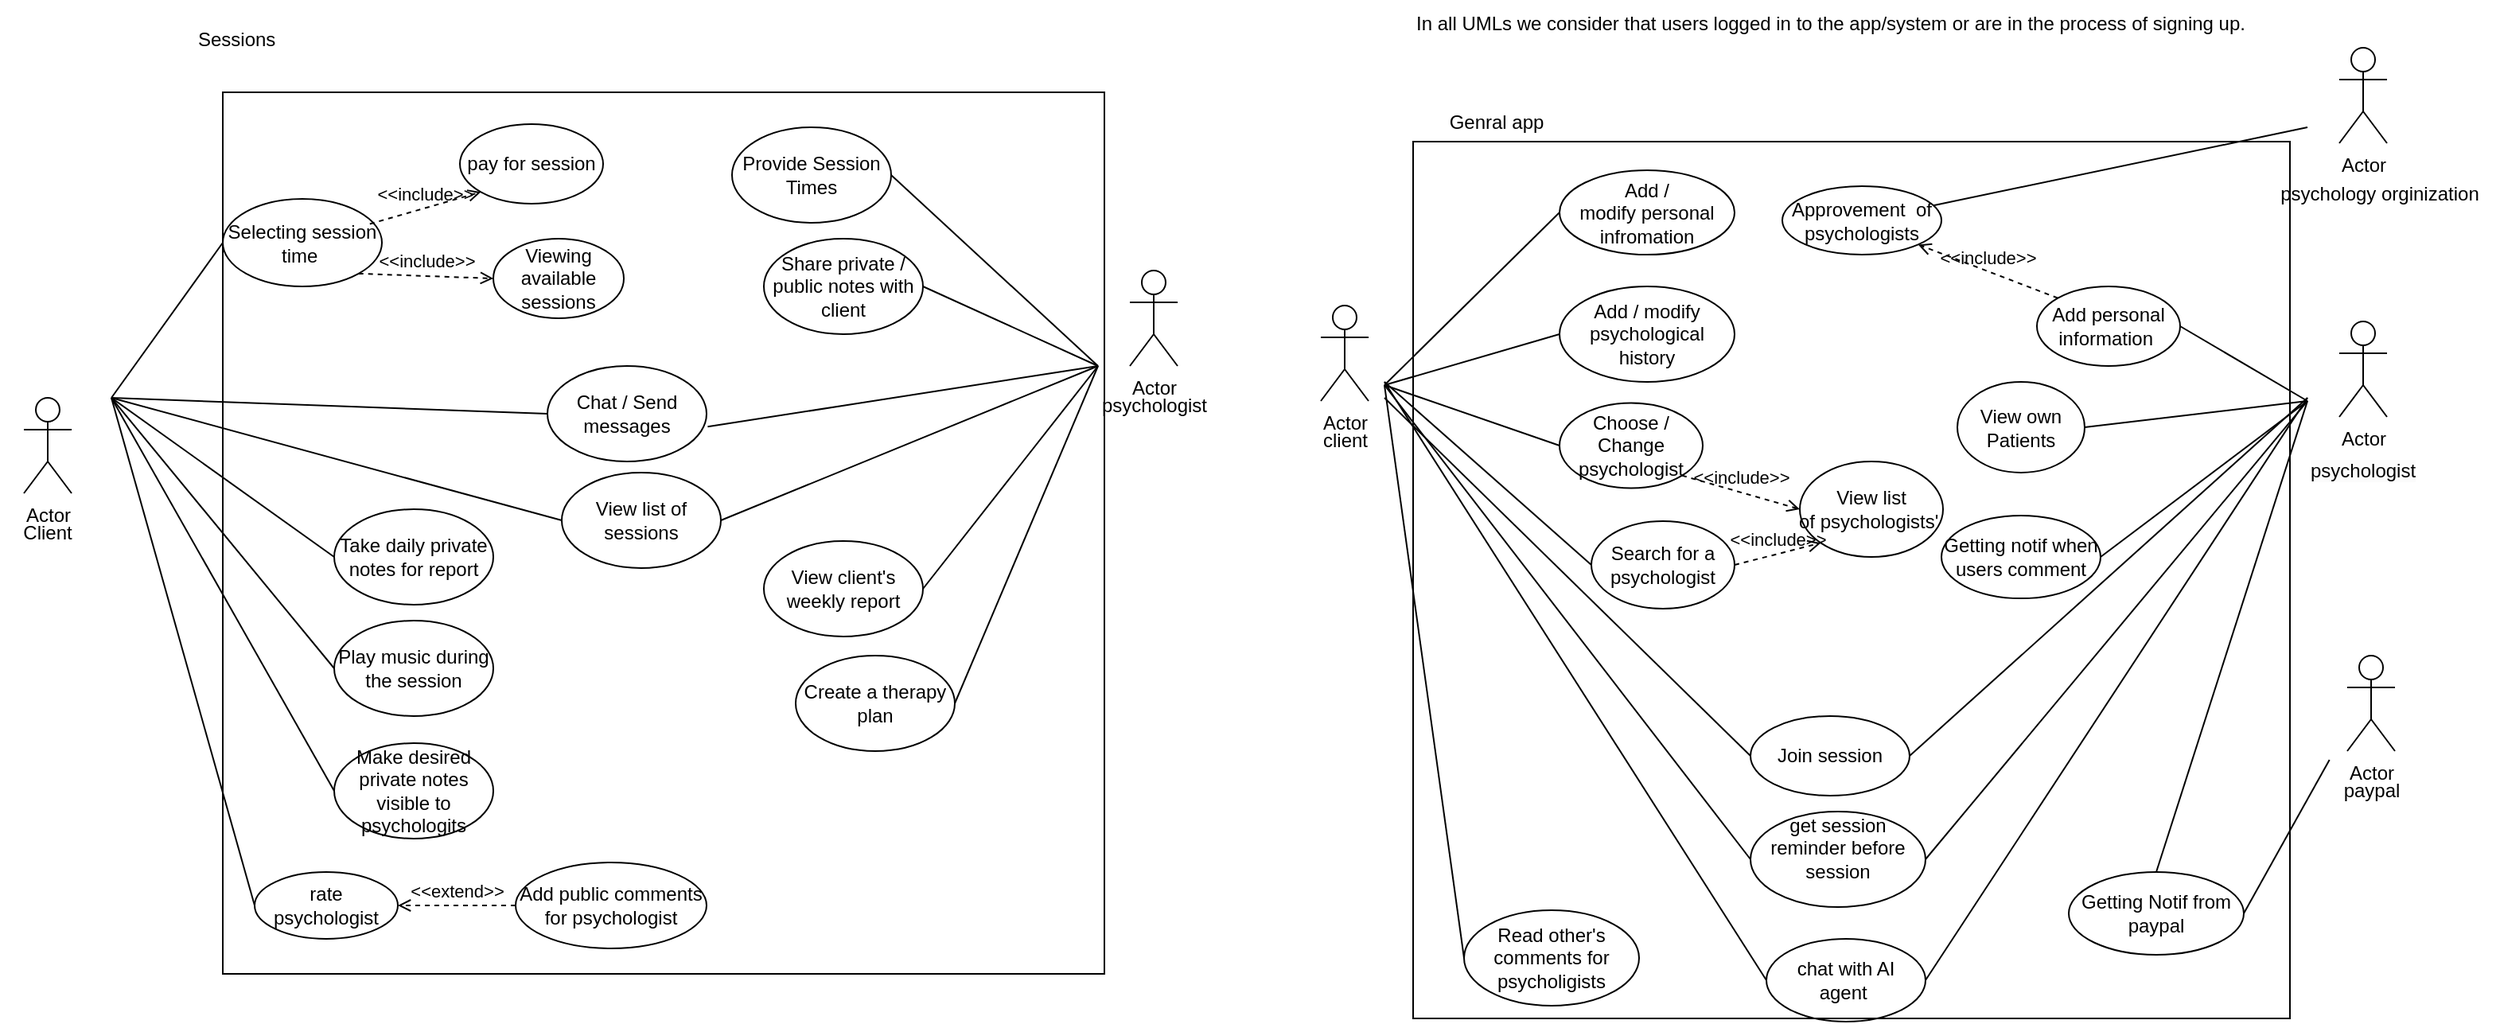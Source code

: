 <mxfile version="25.0.3">
  <diagram name="Page-1" id="b5b7bab2-c9e2-2cf4-8b2a-24fd1a2a6d21">
    <mxGraphModel dx="954" dy="2977" grid="1" gridSize="10" guides="1" tooltips="1" connect="1" arrows="1" fold="1" page="1" pageScale="1" pageWidth="827" pageHeight="1169" background="none" math="0" shadow="0">
      <root>
        <mxCell id="0" />
        <mxCell id="1" parent="0" />
        <mxCell id="3qdfxk0Ov2vLYJv6HYns-1" value="Actor" style="shape=umlActor;verticalLabelPosition=bottom;verticalAlign=top;html=1;outlineConnect=0;" parent="1" vertex="1">
          <mxGeometry x="35" y="-2050" width="30" height="60" as="geometry" />
        </mxCell>
        <mxCell id="3qdfxk0Ov2vLYJv6HYns-5" value="&lt;span style=&quot;color: rgba(0, 0, 0, 0); font-family: monospace; font-size: 0px; text-align: start; text-wrap-mode: nowrap;&quot;&gt;%3CmxGraphModel%3E%3Croot%3E%3CmxCell%20id%3D%220%22%2F%3E%3CmxCell%20id%3D%221%22%20parent%3D%220%22%2F%3E%3CmxCell%20id%3D%222%22%20value%3D%22%22%20style%3D%22ellipse%3BwhiteSpace%3Dwrap%3Bhtml%3D1%3BfillColor%3Dnone%3B%22%20vertex%3D%221%22%20parent%3D%221%22%3E%3CmxGeometry%20x%3D%22270%22%20y%3D%22-810%22%20width%3D%22100%22%20height%3D%2260%22%20as%3D%22geometry%22%2F%3E%3C%2FmxCell%3E%3C%2Froot%3E%3C%2FmxGraphModel%3E&lt;/span&gt;" style="whiteSpace=wrap;html=1;aspect=fixed;fillColor=none;" parent="1" vertex="1">
          <mxGeometry x="160" y="-2242" width="554" height="554" as="geometry" />
        </mxCell>
        <mxCell id="3qdfxk0Ov2vLYJv6HYns-9" value="Client" style="text;html=1;align=center;verticalAlign=middle;whiteSpace=wrap;rounded=0;" parent="1" vertex="1">
          <mxGeometry x="20" y="-1980" width="60" height="30" as="geometry" />
        </mxCell>
        <mxCell id="3qdfxk0Ov2vLYJv6HYns-10" value="Actor" style="shape=umlActor;verticalLabelPosition=bottom;verticalAlign=top;html=1;outlineConnect=0;" parent="1" vertex="1">
          <mxGeometry x="730" y="-2130" width="30" height="60" as="geometry" />
        </mxCell>
        <mxCell id="3qdfxk0Ov2vLYJv6HYns-12" value="psychologist" style="text;html=1;align=center;verticalAlign=middle;resizable=0;points=[];autosize=1;strokeColor=none;fillColor=none;" parent="1" vertex="1">
          <mxGeometry x="700" y="-2060" width="90" height="30" as="geometry" />
        </mxCell>
        <mxCell id="3qdfxk0Ov2vLYJv6HYns-14" value="Sessions&amp;nbsp;" style="text;html=1;align=center;verticalAlign=middle;resizable=0;points=[];autosize=1;strokeColor=none;fillColor=none;" parent="1" vertex="1">
          <mxGeometry x="130" y="-2290" width="80" height="30" as="geometry" />
        </mxCell>
        <mxCell id="3qdfxk0Ov2vLYJv6HYns-16" value="Selecting session time&amp;nbsp;" style="ellipse;whiteSpace=wrap;html=1;fillColor=none;" parent="1" vertex="1">
          <mxGeometry x="160" y="-2175" width="100" height="55" as="geometry" />
        </mxCell>
        <mxCell id="3qdfxk0Ov2vLYJv6HYns-18" value="View list of sessions" style="ellipse;whiteSpace=wrap;html=1;fillColor=none;" parent="1" vertex="1">
          <mxGeometry x="373" y="-2003" width="100" height="60" as="geometry" />
        </mxCell>
        <mxCell id="3qdfxk0Ov2vLYJv6HYns-19" value="Play music during the session" style="ellipse;whiteSpace=wrap;html=1;fillColor=none;" parent="1" vertex="1">
          <mxGeometry x="230" y="-1910" width="100" height="60" as="geometry" />
        </mxCell>
        <mxCell id="3qdfxk0Ov2vLYJv6HYns-20" value="Take daily private notes for report" style="ellipse;whiteSpace=wrap;html=1;fillColor=none;" parent="1" vertex="1">
          <mxGeometry x="230" y="-1980" width="100" height="60" as="geometry" />
        </mxCell>
        <mxCell id="3qdfxk0Ov2vLYJv6HYns-21" value="Make desired private notes visible to psychologits" style="ellipse;whiteSpace=wrap;html=1;fillColor=none;" parent="1" vertex="1">
          <mxGeometry x="230" y="-1833" width="100" height="60" as="geometry" />
        </mxCell>
        <mxCell id="3qdfxk0Ov2vLYJv6HYns-22" value="Chat / Send messages" style="ellipse;whiteSpace=wrap;html=1;fillColor=none;" parent="1" vertex="1">
          <mxGeometry x="364" y="-2070" width="100" height="60" as="geometry" />
        </mxCell>
        <mxCell id="3qdfxk0Ov2vLYJv6HYns-24" value="Share private / public notes with client" style="ellipse;whiteSpace=wrap;html=1;fillColor=none;" parent="1" vertex="1">
          <mxGeometry x="500" y="-2150" width="100" height="60" as="geometry" />
        </mxCell>
        <mxCell id="3qdfxk0Ov2vLYJv6HYns-25" value="View client&#39;s weekly report" style="ellipse;whiteSpace=wrap;html=1;fillColor=none;" parent="1" vertex="1">
          <mxGeometry x="500" y="-1960" width="100" height="60" as="geometry" />
        </mxCell>
        <mxCell id="3qdfxk0Ov2vLYJv6HYns-27" value="Create a therapy plan" style="ellipse;whiteSpace=wrap;html=1;fillColor=none;" parent="1" vertex="1">
          <mxGeometry x="520" y="-1888" width="100" height="60" as="geometry" />
        </mxCell>
        <mxCell id="3qdfxk0Ov2vLYJv6HYns-28" value="Provide Session Times" style="ellipse;whiteSpace=wrap;html=1;fillColor=none;" parent="1" vertex="1">
          <mxGeometry x="480" y="-2220" width="100" height="60" as="geometry" />
        </mxCell>
        <mxCell id="3qdfxk0Ov2vLYJv6HYns-29" value="" style="endArrow=none;html=1;rounded=0;entryX=0;entryY=0.5;entryDx=0;entryDy=0;" parent="1" target="3qdfxk0Ov2vLYJv6HYns-16" edge="1">
          <mxGeometry width="50" height="50" relative="1" as="geometry">
            <mxPoint x="90" y="-2050" as="sourcePoint" />
            <mxPoint x="420" y="-2000" as="targetPoint" />
          </mxGeometry>
        </mxCell>
        <mxCell id="3qdfxk0Ov2vLYJv6HYns-32" value="" style="endArrow=none;html=1;rounded=0;entryX=0;entryY=0.5;entryDx=0;entryDy=0;" parent="1" target="3qdfxk0Ov2vLYJv6HYns-18" edge="1">
          <mxGeometry width="50" height="50" relative="1" as="geometry">
            <mxPoint x="90" y="-2050" as="sourcePoint" />
            <mxPoint x="220" y="-2080" as="targetPoint" />
          </mxGeometry>
        </mxCell>
        <mxCell id="3qdfxk0Ov2vLYJv6HYns-33" value="" style="endArrow=none;html=1;rounded=0;entryX=0;entryY=0.5;entryDx=0;entryDy=0;" parent="1" target="3qdfxk0Ov2vLYJv6HYns-19" edge="1">
          <mxGeometry width="50" height="50" relative="1" as="geometry">
            <mxPoint x="90" y="-2050" as="sourcePoint" />
            <mxPoint x="220" y="-2010" as="targetPoint" />
          </mxGeometry>
        </mxCell>
        <mxCell id="3qdfxk0Ov2vLYJv6HYns-34" value="" style="endArrow=none;html=1;rounded=0;entryX=0;entryY=0.5;entryDx=0;entryDy=0;" parent="1" target="3qdfxk0Ov2vLYJv6HYns-20" edge="1">
          <mxGeometry width="50" height="50" relative="1" as="geometry">
            <mxPoint x="90" y="-2050" as="sourcePoint" />
            <mxPoint x="210" y="-1930" as="targetPoint" />
          </mxGeometry>
        </mxCell>
        <mxCell id="3qdfxk0Ov2vLYJv6HYns-35" value="" style="endArrow=none;html=1;rounded=0;entryX=0;entryY=0.5;entryDx=0;entryDy=0;" parent="1" target="3qdfxk0Ov2vLYJv6HYns-21" edge="1">
          <mxGeometry width="50" height="50" relative="1" as="geometry">
            <mxPoint x="90" y="-2050" as="sourcePoint" />
            <mxPoint x="210" y="-1800" as="targetPoint" />
          </mxGeometry>
        </mxCell>
        <mxCell id="3qdfxk0Ov2vLYJv6HYns-36" value="" style="endArrow=none;html=1;rounded=0;exitX=1;exitY=0.5;exitDx=0;exitDy=0;" parent="1" source="3qdfxk0Ov2vLYJv6HYns-28" edge="1">
          <mxGeometry width="50" height="50" relative="1" as="geometry">
            <mxPoint x="360" y="-1980" as="sourcePoint" />
            <mxPoint x="710" y="-2070" as="targetPoint" />
          </mxGeometry>
        </mxCell>
        <mxCell id="3qdfxk0Ov2vLYJv6HYns-38" value="" style="endArrow=none;html=1;rounded=0;exitX=1;exitY=0.5;exitDx=0;exitDy=0;" parent="1" source="3qdfxk0Ov2vLYJv6HYns-24" edge="1">
          <mxGeometry width="50" height="50" relative="1" as="geometry">
            <mxPoint x="590" y="-2100" as="sourcePoint" />
            <mxPoint x="710" y="-2070" as="targetPoint" />
          </mxGeometry>
        </mxCell>
        <mxCell id="3qdfxk0Ov2vLYJv6HYns-41" value="" style="endArrow=none;html=1;rounded=0;exitX=1;exitY=0.5;exitDx=0;exitDy=0;" parent="1" source="3qdfxk0Ov2vLYJv6HYns-27" edge="1">
          <mxGeometry width="50" height="50" relative="1" as="geometry">
            <mxPoint x="590" y="-1800" as="sourcePoint" />
            <mxPoint x="710" y="-2070" as="targetPoint" />
          </mxGeometry>
        </mxCell>
        <mxCell id="3qdfxk0Ov2vLYJv6HYns-42" value="" style="endArrow=none;html=1;rounded=0;exitX=1.007;exitY=0.636;exitDx=0;exitDy=0;exitPerimeter=0;" parent="1" source="3qdfxk0Ov2vLYJv6HYns-22" edge="1">
          <mxGeometry width="50" height="50" relative="1" as="geometry">
            <mxPoint x="360" y="-1980" as="sourcePoint" />
            <mxPoint x="710" y="-2070" as="targetPoint" />
          </mxGeometry>
        </mxCell>
        <mxCell id="3qdfxk0Ov2vLYJv6HYns-43" value="" style="endArrow=none;html=1;rounded=0;exitX=0;exitY=0.5;exitDx=0;exitDy=0;" parent="1" source="3qdfxk0Ov2vLYJv6HYns-22" edge="1">
          <mxGeometry width="50" height="50" relative="1" as="geometry">
            <mxPoint x="450" y="-2090" as="sourcePoint" />
            <mxPoint x="90" y="-2050" as="targetPoint" />
          </mxGeometry>
        </mxCell>
        <mxCell id="3qdfxk0Ov2vLYJv6HYns-44" value="" style="endArrow=none;html=1;rounded=0;exitX=1;exitY=0.5;exitDx=0;exitDy=0;" parent="1" source="3qdfxk0Ov2vLYJv6HYns-18" edge="1">
          <mxGeometry width="50" height="50" relative="1" as="geometry">
            <mxPoint x="450" y="-2090" as="sourcePoint" />
            <mxPoint x="710" y="-2070" as="targetPoint" />
          </mxGeometry>
        </mxCell>
        <mxCell id="3qdfxk0Ov2vLYJv6HYns-49" value="&lt;span style=&quot;color: rgba(0, 0, 0, 0); font-family: monospace; font-size: 0px; text-align: start; text-wrap-mode: nowrap;&quot;&gt;%3CmxGraphModel%3E%3Croot%3E%3CmxCell%20id%3D%220%22%2F%3E%3CmxCell%20id%3D%221%22%20parent%3D%220%22%2F%3E%3CmxCell%20id%3D%222%22%20value%3D%22Add%20personal%20information%26amp%3Bnbsp%3B%22%20style%3D%22ellipse%3BwhiteSpace%3Dwrap%3Bhtml%3D1%3BfillColor%3Dnone%3B%22%20vertex%3D%221%22%20parent%3D%221%22%3E%3CmxGeometry%20x%3D%221360%22%20y%3D%22-1080%22%20width%3D%22120%22%20height%3D%2270%22%20as%3D%22geometry%22%2F%3E%3C%2FmxCell%3E%3C%2Froot%3E%3C%2FmxGraphModel%3E&lt;/span&gt;" style="whiteSpace=wrap;html=1;aspect=fixed;fillColor=none;" parent="1" vertex="1">
          <mxGeometry x="908" y="-2211" width="551" height="551" as="geometry" />
        </mxCell>
        <mxCell id="3qdfxk0Ov2vLYJv6HYns-50" value="Actor" style="shape=umlActor;verticalLabelPosition=bottom;verticalAlign=top;html=1;outlineConnect=0;" parent="1" vertex="1">
          <mxGeometry x="850" y="-2108" width="30" height="60" as="geometry" />
        </mxCell>
        <mxCell id="3qdfxk0Ov2vLYJv6HYns-52" value="client" style="text;html=1;align=center;verticalAlign=middle;resizable=0;points=[];autosize=1;strokeColor=none;fillColor=none;" parent="1" vertex="1">
          <mxGeometry x="840" y="-2038" width="50" height="30" as="geometry" />
        </mxCell>
        <mxCell id="3qdfxk0Ov2vLYJv6HYns-53" value="Actor" style="shape=umlActor;verticalLabelPosition=bottom;verticalAlign=top;html=1;outlineConnect=0;" parent="1" vertex="1">
          <mxGeometry x="1490" y="-2098" width="30" height="60" as="geometry" />
        </mxCell>
        <mxCell id="3qdfxk0Ov2vLYJv6HYns-54" value="&lt;span style=&quot;color: rgb(0, 0, 0); font-family: Helvetica; font-size: 12px; font-style: normal; font-variant-ligatures: normal; font-variant-caps: normal; font-weight: 400; letter-spacing: normal; orphans: 2; text-align: center; text-indent: 0px; text-transform: none; widows: 2; word-spacing: 0px; -webkit-text-stroke-width: 0px; white-space: nowrap; background-color: rgb(251, 251, 251); text-decoration-thickness: initial; text-decoration-style: initial; text-decoration-color: initial; display: inline !important; float: none;&quot;&gt;psychologist&lt;/span&gt;" style="text;whiteSpace=wrap;html=1;" parent="1" vertex="1">
          <mxGeometry x="1470" y="-2018" width="80" height="40" as="geometry" />
        </mxCell>
        <mxCell id="3qdfxk0Ov2vLYJv6HYns-55" value="Genral app" style="text;html=1;align=center;verticalAlign=middle;resizable=0;points=[];autosize=1;strokeColor=none;fillColor=none;" parent="1" vertex="1">
          <mxGeometry x="920" y="-2238" width="80" height="30" as="geometry" />
        </mxCell>
        <mxCell id="3qdfxk0Ov2vLYJv6HYns-56" value="Add / modify&amp;nbsp;personal infromation" style="ellipse;whiteSpace=wrap;html=1;fillColor=none;" parent="1" vertex="1">
          <mxGeometry x="1000" y="-2193" width="110" height="53" as="geometry" />
        </mxCell>
        <mxCell id="3qdfxk0Ov2vLYJv6HYns-57" value="Add / modify psychological history" style="ellipse;whiteSpace=wrap;html=1;fillColor=none;" parent="1" vertex="1">
          <mxGeometry x="1000" y="-2120" width="110" height="60" as="geometry" />
        </mxCell>
        <mxCell id="3qdfxk0Ov2vLYJv6HYns-59" value="View list of&amp;nbsp;&lt;span style=&quot;background-color: initial;&quot;&gt;psychologists&#39;&amp;nbsp;&lt;/span&gt;" style="ellipse;whiteSpace=wrap;html=1;fillColor=none;" parent="1" vertex="1">
          <mxGeometry x="1151" y="-2010" width="90" height="60" as="geometry" />
        </mxCell>
        <mxCell id="3qdfxk0Ov2vLYJv6HYns-60" value="Read other&#39;s comments for psycholigists" style="ellipse;whiteSpace=wrap;html=1;fillColor=none;" parent="1" vertex="1">
          <mxGeometry x="940" y="-1728" width="110" height="60" as="geometry" />
        </mxCell>
        <mxCell id="3qdfxk0Ov2vLYJv6HYns-61" value="Add public comments for psychologist" style="ellipse;whiteSpace=wrap;html=1;fillColor=none;" parent="1" vertex="1">
          <mxGeometry x="344" y="-1758" width="120" height="54" as="geometry" />
        </mxCell>
        <mxCell id="3qdfxk0Ov2vLYJv6HYns-62" value="" style="endArrow=none;html=1;rounded=0;entryX=0;entryY=0.5;entryDx=0;entryDy=0;" parent="1" target="3qdfxk0Ov2vLYJv6HYns-75" edge="1">
          <mxGeometry width="50" height="50" relative="1" as="geometry">
            <mxPoint x="90" y="-2050" as="sourcePoint" />
            <mxPoint x="120" y="-1650" as="targetPoint" />
          </mxGeometry>
        </mxCell>
        <mxCell id="3qdfxk0Ov2vLYJv6HYns-63" value="Add personal information&amp;nbsp;" style="ellipse;whiteSpace=wrap;html=1;fillColor=none;" parent="1" vertex="1">
          <mxGeometry x="1300" y="-2120" width="90" height="50" as="geometry" />
        </mxCell>
        <mxCell id="3qdfxk0Ov2vLYJv6HYns-64" value="View own Patients" style="ellipse;whiteSpace=wrap;html=1;fillColor=none;" parent="1" vertex="1">
          <mxGeometry x="1250" y="-2060" width="80" height="57" as="geometry" />
        </mxCell>
        <mxCell id="3qdfxk0Ov2vLYJv6HYns-65" value="Getting Notif from paypal" style="ellipse;whiteSpace=wrap;html=1;fillColor=none;" parent="1" vertex="1">
          <mxGeometry x="1320" y="-1752" width="110" height="52" as="geometry" />
        </mxCell>
        <mxCell id="3qdfxk0Ov2vLYJv6HYns-66" value="Getting notif when users comment" style="ellipse;whiteSpace=wrap;html=1;fillColor=none;" parent="1" vertex="1">
          <mxGeometry x="1240" y="-1976" width="100" height="52" as="geometry" />
        </mxCell>
        <mxCell id="3qdfxk0Ov2vLYJv6HYns-67" value="" style="endArrow=none;html=1;rounded=0;entryX=0;entryY=0.5;entryDx=0;entryDy=0;" parent="1" target="3qdfxk0Ov2vLYJv6HYns-56" edge="1">
          <mxGeometry width="50" height="50" relative="1" as="geometry">
            <mxPoint x="890" y="-2058" as="sourcePoint" />
            <mxPoint x="1200" y="-1998" as="targetPoint" />
          </mxGeometry>
        </mxCell>
        <mxCell id="3qdfxk0Ov2vLYJv6HYns-68" value="" style="endArrow=none;html=1;rounded=0;entryX=0;entryY=0.5;entryDx=0;entryDy=0;" parent="1" target="3qdfxk0Ov2vLYJv6HYns-57" edge="1">
          <mxGeometry width="50" height="50" relative="1" as="geometry">
            <mxPoint x="890" y="-2058" as="sourcePoint" />
            <mxPoint x="1000" y="-2133" as="targetPoint" />
          </mxGeometry>
        </mxCell>
        <mxCell id="3qdfxk0Ov2vLYJv6HYns-70" value="" style="endArrow=none;html=1;rounded=0;entryX=0;entryY=0.5;entryDx=0;entryDy=0;" parent="1" target="3qdfxk0Ov2vLYJv6HYns-60" edge="1">
          <mxGeometry width="50" height="50" relative="1" as="geometry">
            <mxPoint x="890" y="-2058" as="sourcePoint" />
            <mxPoint x="990" y="-1940.5" as="targetPoint" />
          </mxGeometry>
        </mxCell>
        <mxCell id="3qdfxk0Ov2vLYJv6HYns-71" value="" style="endArrow=none;html=1;rounded=0;exitX=1;exitY=0.5;exitDx=0;exitDy=0;" parent="1" source="3qdfxk0Ov2vLYJv6HYns-63" edge="1">
          <mxGeometry width="50" height="50" relative="1" as="geometry">
            <mxPoint x="1150" y="-1898" as="sourcePoint" />
            <mxPoint x="1470" y="-2048" as="targetPoint" />
          </mxGeometry>
        </mxCell>
        <mxCell id="3qdfxk0Ov2vLYJv6HYns-72" value="" style="endArrow=none;html=1;rounded=0;exitX=1;exitY=0.5;exitDx=0;exitDy=0;" parent="1" source="3qdfxk0Ov2vLYJv6HYns-64" edge="1">
          <mxGeometry width="50" height="50" relative="1" as="geometry">
            <mxPoint x="1400" y="-2123" as="sourcePoint" />
            <mxPoint x="1470" y="-2048" as="targetPoint" />
          </mxGeometry>
        </mxCell>
        <mxCell id="3qdfxk0Ov2vLYJv6HYns-73" value="" style="endArrow=none;html=1;rounded=0;exitX=0.5;exitY=0;exitDx=0;exitDy=0;" parent="1" source="3qdfxk0Ov2vLYJv6HYns-65" edge="1">
          <mxGeometry width="50" height="50" relative="1" as="geometry">
            <mxPoint x="1400" y="-2043" as="sourcePoint" />
            <mxPoint x="1470" y="-2048" as="targetPoint" />
          </mxGeometry>
        </mxCell>
        <mxCell id="3qdfxk0Ov2vLYJv6HYns-74" value="" style="endArrow=none;html=1;rounded=0;exitX=1;exitY=0.5;exitDx=0;exitDy=0;" parent="1" source="3qdfxk0Ov2vLYJv6HYns-66" edge="1">
          <mxGeometry width="50" height="50" relative="1" as="geometry">
            <mxPoint x="1410" y="-1953" as="sourcePoint" />
            <mxPoint x="1470" y="-2048" as="targetPoint" />
          </mxGeometry>
        </mxCell>
        <mxCell id="3qdfxk0Ov2vLYJv6HYns-75" value="rate psychologist" style="ellipse;whiteSpace=wrap;html=1;fillColor=none;" parent="1" vertex="1">
          <mxGeometry x="180" y="-1752" width="90" height="42" as="geometry" />
        </mxCell>
        <mxCell id="3qdfxk0Ov2vLYJv6HYns-81" value="" style="endArrow=none;html=1;rounded=0;entryX=1;entryY=0.5;entryDx=0;entryDy=0;" parent="1" target="3qdfxk0Ov2vLYJv6HYns-25" edge="1">
          <mxGeometry width="50" height="50" relative="1" as="geometry">
            <mxPoint x="710" y="-2070" as="sourcePoint" />
            <mxPoint x="480" y="-1920" as="targetPoint" />
          </mxGeometry>
        </mxCell>
        <object label="Actor" id="3qdfxk0Ov2vLYJv6HYns-82">
          <mxCell style="shape=umlActor;verticalLabelPosition=bottom;verticalAlign=top;html=1;outlineConnect=0;" parent="1" vertex="1">
            <mxGeometry x="1490" y="-2270" width="30" height="60" as="geometry" />
          </mxCell>
        </object>
        <mxCell id="3qdfxk0Ov2vLYJv6HYns-83" value="psychology orginization" style="text;html=1;align=center;verticalAlign=middle;resizable=0;points=[];autosize=1;strokeColor=none;fillColor=none;" parent="1" vertex="1">
          <mxGeometry x="1440" y="-2193" width="150" height="30" as="geometry" />
        </mxCell>
        <mxCell id="3qdfxk0Ov2vLYJv6HYns-84" value="" style="endArrow=none;html=1;rounded=0;" parent="1" edge="1" target="Et2RpNywYfm6Bo9JoJb3-6">
          <mxGeometry width="50" height="50" relative="1" as="geometry">
            <mxPoint x="1470" y="-2220" as="sourcePoint" />
            <mxPoint x="1460" y="-2208" as="targetPoint" />
          </mxGeometry>
        </mxCell>
        <mxCell id="3qdfxk0Ov2vLYJv6HYns-88" value="Actor" style="shape=umlActor;verticalLabelPosition=bottom;verticalAlign=top;html=1;outlineConnect=0;" parent="1" vertex="1">
          <mxGeometry x="1495" y="-1888" width="30" height="60" as="geometry" />
        </mxCell>
        <mxCell id="3qdfxk0Ov2vLYJv6HYns-89" value="paypal" style="text;html=1;align=center;verticalAlign=middle;resizable=0;points=[];autosize=1;strokeColor=none;fillColor=none;" parent="1" vertex="1">
          <mxGeometry x="1480" y="-1818" width="60" height="30" as="geometry" />
        </mxCell>
        <mxCell id="3qdfxk0Ov2vLYJv6HYns-90" value="" style="endArrow=none;html=1;rounded=0;entryX=0.064;entryY=-0.151;entryDx=0;entryDy=0;entryPerimeter=0;exitX=1;exitY=0.5;exitDx=0;exitDy=0;" parent="1" source="3qdfxk0Ov2vLYJv6HYns-65" target="3qdfxk0Ov2vLYJv6HYns-89" edge="1">
          <mxGeometry width="50" height="50" relative="1" as="geometry">
            <mxPoint x="1180" y="-1848" as="sourcePoint" />
            <mxPoint x="1230" y="-1898" as="targetPoint" />
          </mxGeometry>
        </mxCell>
        <mxCell id="3qdfxk0Ov2vLYJv6HYns-92" value="pay for session" style="ellipse;whiteSpace=wrap;html=1;fillColor=none;" parent="1" vertex="1">
          <mxGeometry x="309" y="-2222" width="90" height="50" as="geometry" />
        </mxCell>
        <mxCell id="3qdfxk0Ov2vLYJv6HYns-98" value="Choose / Change psychologist" style="ellipse;whiteSpace=wrap;html=1;fillColor=none;" parent="1" vertex="1">
          <mxGeometry x="1000" y="-2046.75" width="90" height="53.5" as="geometry" />
        </mxCell>
        <mxCell id="3qdfxk0Ov2vLYJv6HYns-99" value="" style="endArrow=none;html=1;rounded=0;entryX=0;entryY=0.5;entryDx=0;entryDy=0;" parent="1" target="3qdfxk0Ov2vLYJv6HYns-98" edge="1">
          <mxGeometry width="50" height="50" relative="1" as="geometry">
            <mxPoint x="890" y="-2058" as="sourcePoint" />
            <mxPoint x="1140" y="-1998" as="targetPoint" />
          </mxGeometry>
        </mxCell>
        <mxCell id="3qdfxk0Ov2vLYJv6HYns-100" value="get session reminder before session&lt;div&gt;&amp;nbsp;&lt;/div&gt;" style="ellipse;whiteSpace=wrap;html=1;fillColor=none;" parent="1" vertex="1">
          <mxGeometry x="1120" y="-1790" width="110" height="60" as="geometry" />
        </mxCell>
        <mxCell id="3qdfxk0Ov2vLYJv6HYns-102" value="" style="endArrow=none;html=1;rounded=0;entryX=0;entryY=0.5;entryDx=0;entryDy=0;" parent="1" target="3qdfxk0Ov2vLYJv6HYns-100" edge="1">
          <mxGeometry width="50" height="50" relative="1" as="geometry">
            <mxPoint x="890" y="-2058" as="sourcePoint" />
            <mxPoint x="1200" y="-1958" as="targetPoint" />
          </mxGeometry>
        </mxCell>
        <mxCell id="3qdfxk0Ov2vLYJv6HYns-103" value="" style="endArrow=none;html=1;rounded=0;exitX=1;exitY=0.5;exitDx=0;exitDy=0;" parent="1" source="3qdfxk0Ov2vLYJv6HYns-100" edge="1">
          <mxGeometry width="50" height="50" relative="1" as="geometry">
            <mxPoint x="1150" y="-1908" as="sourcePoint" />
            <mxPoint x="1470" y="-2048" as="targetPoint" />
          </mxGeometry>
        </mxCell>
        <mxCell id="3qdfxk0Ov2vLYJv6HYns-106" value="&lt;div&gt;chat with AI agent&amp;nbsp;&lt;/div&gt;" style="ellipse;whiteSpace=wrap;html=1;fillColor=none;" parent="1" vertex="1">
          <mxGeometry x="1130" y="-1710" width="100" height="52" as="geometry" />
        </mxCell>
        <mxCell id="3qdfxk0Ov2vLYJv6HYns-107" value="" style="endArrow=none;html=1;rounded=0;entryX=0;entryY=0.5;entryDx=0;entryDy=0;" parent="1" target="3qdfxk0Ov2vLYJv6HYns-106" edge="1">
          <mxGeometry width="50" height="50" relative="1" as="geometry">
            <mxPoint x="890" y="-2060" as="sourcePoint" />
            <mxPoint x="1090" y="-1785" as="targetPoint" />
          </mxGeometry>
        </mxCell>
        <mxCell id="3qdfxk0Ov2vLYJv6HYns-108" value="" style="endArrow=none;html=1;rounded=0;exitX=1;exitY=0.5;exitDx=0;exitDy=0;" parent="1" source="3qdfxk0Ov2vLYJv6HYns-106" edge="1">
          <mxGeometry width="50" height="50" relative="1" as="geometry">
            <mxPoint x="1250" y="-1795" as="sourcePoint" />
            <mxPoint x="1470" y="-2050" as="targetPoint" />
          </mxGeometry>
        </mxCell>
        <mxCell id="3qdfxk0Ov2vLYJv6HYns-112" value="&lt;div&gt;Join session&lt;/div&gt;" style="ellipse;whiteSpace=wrap;html=1;fillColor=none;" parent="1" vertex="1">
          <mxGeometry x="1120" y="-1850" width="100" height="50" as="geometry" />
        </mxCell>
        <mxCell id="3qdfxk0Ov2vLYJv6HYns-113" value="" style="endArrow=none;html=1;rounded=0;exitX=1;exitY=0.5;exitDx=0;exitDy=0;" parent="1" source="3qdfxk0Ov2vLYJv6HYns-112" edge="1">
          <mxGeometry width="50" height="50" relative="1" as="geometry">
            <mxPoint x="1170" y="-1870" as="sourcePoint" />
            <mxPoint x="1470" y="-2050" as="targetPoint" />
          </mxGeometry>
        </mxCell>
        <mxCell id="Et2RpNywYfm6Bo9JoJb3-1" value="Viewing available sessions" style="ellipse;whiteSpace=wrap;html=1;" vertex="1" parent="1">
          <mxGeometry x="330" y="-2150" width="82" height="50" as="geometry" />
        </mxCell>
        <mxCell id="Et2RpNywYfm6Bo9JoJb3-3" value="&amp;lt;&amp;lt;include&amp;gt;&amp;gt;" style="html=1;verticalAlign=bottom;labelBackgroundColor=none;endArrow=open;endFill=0;dashed=1;rounded=0;entryX=0;entryY=0.5;entryDx=0;entryDy=0;exitX=1;exitY=1;exitDx=0;exitDy=0;" edge="1" parent="1" source="3qdfxk0Ov2vLYJv6HYns-16" target="Et2RpNywYfm6Bo9JoJb3-1">
          <mxGeometry width="160" relative="1" as="geometry">
            <mxPoint x="254" y="-2133.67" as="sourcePoint" />
            <mxPoint x="414" y="-2133.67" as="targetPoint" />
          </mxGeometry>
        </mxCell>
        <mxCell id="Et2RpNywYfm6Bo9JoJb3-4" value="&amp;lt;&amp;lt;include&amp;gt;&amp;gt;" style="html=1;verticalAlign=bottom;labelBackgroundColor=none;endArrow=open;endFill=0;dashed=1;rounded=0;entryX=0;entryY=1;entryDx=0;entryDy=0;exitX=0.924;exitY=0.286;exitDx=0;exitDy=0;exitPerimeter=0;" edge="1" parent="1" source="3qdfxk0Ov2vLYJv6HYns-16" target="3qdfxk0Ov2vLYJv6HYns-92">
          <mxGeometry width="160" relative="1" as="geometry">
            <mxPoint x="256" y="-2160" as="sourcePoint" />
            <mxPoint x="340" y="-2157" as="targetPoint" />
          </mxGeometry>
        </mxCell>
        <mxCell id="Et2RpNywYfm6Bo9JoJb3-5" value="&amp;lt;&amp;lt;extend&amp;gt;&amp;gt;" style="html=1;verticalAlign=bottom;labelBackgroundColor=none;endArrow=open;endFill=0;dashed=1;rounded=0;entryX=1;entryY=0.5;entryDx=0;entryDy=0;exitX=0;exitY=0.5;exitDx=0;exitDy=0;" edge="1" parent="1" source="3qdfxk0Ov2vLYJv6HYns-61" target="3qdfxk0Ov2vLYJv6HYns-75">
          <mxGeometry width="160" relative="1" as="geometry">
            <mxPoint x="364" y="-1788.4" as="sourcePoint" />
            <mxPoint x="524" y="-1788.4" as="targetPoint" />
          </mxGeometry>
        </mxCell>
        <mxCell id="Et2RpNywYfm6Bo9JoJb3-6" value="Approvement&amp;nbsp; of psychologists" style="ellipse;whiteSpace=wrap;html=1;" vertex="1" parent="1">
          <mxGeometry x="1140" y="-2183" width="100" height="43" as="geometry" />
        </mxCell>
        <mxCell id="Et2RpNywYfm6Bo9JoJb3-7" value="&amp;lt;&amp;lt;include&amp;gt;&amp;gt;" style="html=1;verticalAlign=bottom;labelBackgroundColor=none;endArrow=open;endFill=0;dashed=1;rounded=0;exitX=0;exitY=0;exitDx=0;exitDy=0;entryX=1;entryY=1;entryDx=0;entryDy=0;" edge="1" parent="1" source="3qdfxk0Ov2vLYJv6HYns-63" target="Et2RpNywYfm6Bo9JoJb3-6">
          <mxGeometry width="160" relative="1" as="geometry">
            <mxPoint x="1290" y="-2108" as="sourcePoint" />
            <mxPoint x="1220" y="-2160" as="targetPoint" />
          </mxGeometry>
        </mxCell>
        <mxCell id="Et2RpNywYfm6Bo9JoJb3-8" value="In all UMLs we consider that users logged in to the app/system or are in the process of signing up." style="text;html=1;align=center;verticalAlign=middle;resizable=0;points=[];autosize=1;strokeColor=none;fillColor=none;" vertex="1" parent="1">
          <mxGeometry x="900" y="-2300" width="540" height="30" as="geometry" />
        </mxCell>
        <mxCell id="Et2RpNywYfm6Bo9JoJb3-9" value="&amp;lt;&amp;lt;include&amp;gt;&amp;gt;" style="html=1;verticalAlign=bottom;labelBackgroundColor=none;endArrow=open;endFill=0;dashed=1;rounded=0;exitX=1;exitY=1;exitDx=0;exitDy=0;entryX=0;entryY=0.5;entryDx=0;entryDy=0;" edge="1" parent="1" source="3qdfxk0Ov2vLYJv6HYns-98" target="3qdfxk0Ov2vLYJv6HYns-59">
          <mxGeometry width="160" relative="1" as="geometry">
            <mxPoint x="1000" y="-1930" as="sourcePoint" />
            <mxPoint x="1160" y="-1930" as="targetPoint" />
          </mxGeometry>
        </mxCell>
        <mxCell id="Et2RpNywYfm6Bo9JoJb3-10" value="Search for a psychologist" style="ellipse;whiteSpace=wrap;html=1;fillColor=none;" vertex="1" parent="1">
          <mxGeometry x="1020" y="-1972.5" width="90" height="55" as="geometry" />
        </mxCell>
        <mxCell id="Et2RpNywYfm6Bo9JoJb3-11" value="" style="endArrow=none;html=1;rounded=0;entryX=0;entryY=0.5;entryDx=0;entryDy=0;" edge="1" parent="1" target="Et2RpNywYfm6Bo9JoJb3-10">
          <mxGeometry width="50" height="50" relative="1" as="geometry">
            <mxPoint x="890" y="-2060" as="sourcePoint" />
            <mxPoint x="960" y="-1726.5" as="targetPoint" />
          </mxGeometry>
        </mxCell>
        <mxCell id="Et2RpNywYfm6Bo9JoJb3-13" value="&amp;lt;&amp;lt;include&amp;gt;&amp;gt;" style="html=1;verticalAlign=bottom;labelBackgroundColor=none;endArrow=open;endFill=0;dashed=1;rounded=0;exitX=1;exitY=0.5;exitDx=0;exitDy=0;entryX=0;entryY=1;entryDx=0;entryDy=0;" edge="1" parent="1" source="Et2RpNywYfm6Bo9JoJb3-10" target="3qdfxk0Ov2vLYJv6HYns-59">
          <mxGeometry width="160" relative="1" as="geometry">
            <mxPoint x="1050" y="-1744.5" as="sourcePoint" />
            <mxPoint x="1124" y="-1691.5" as="targetPoint" />
          </mxGeometry>
        </mxCell>
        <mxCell id="Et2RpNywYfm6Bo9JoJb3-15" value="" style="endArrow=none;html=1;rounded=0;entryX=0;entryY=0.5;entryDx=0;entryDy=0;" edge="1" parent="1" target="3qdfxk0Ov2vLYJv6HYns-112">
          <mxGeometry width="50" height="50" relative="1" as="geometry">
            <mxPoint x="890" y="-2050" as="sourcePoint" />
            <mxPoint x="1130" y="-1772" as="targetPoint" />
          </mxGeometry>
        </mxCell>
      </root>
    </mxGraphModel>
  </diagram>
</mxfile>
